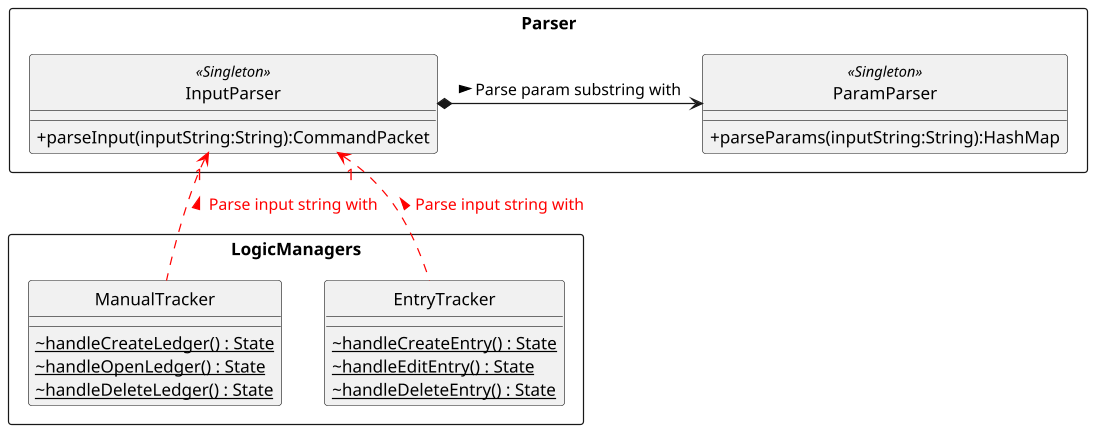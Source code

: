 @startuml
scale 1094 width
hide circle
skinparam classAttributeIconSize 0
skinparam BoxPadding 20
skinparam shadowing false


skinparam package<<Layout>> {
  borderColor Transparent
  backgroundColor Transparent
  fontColor Transparent
  stereotypeFontColor Transparent
}

rectangle LogicManagers {
    class ManualTracker {
        ~ {static} handleCreateLedger() : State
        ~ {static} handleOpenLedger() : State
        ~ {static} handleDeleteLedger() : State
    }

    class EntryTracker {
        ~ {static} handleCreateEntry() : State
        ~ {static} handleEditEntry() : State
        ~ {static} handleDeleteEntry() : State
    }
}

rectangle Parser{
    class InputParser <<Singleton>> {
        + parseInput(inputString:String):CommandPacket
    }

    class ParamParser <<Singleton>> {
        + parseParams(inputString:String):HashMap
    }
    InputParser *-> ParamParser : Parse param substring with >
    InputParser "1" <-[#red]- ManualTracker #line:red;line.dashed;text:red : Parse input string with <

    InputParser "1" <-[#red]- EntryTracker  #line:red;line.dashed;text:red : Parse input string with <
}
@enduml